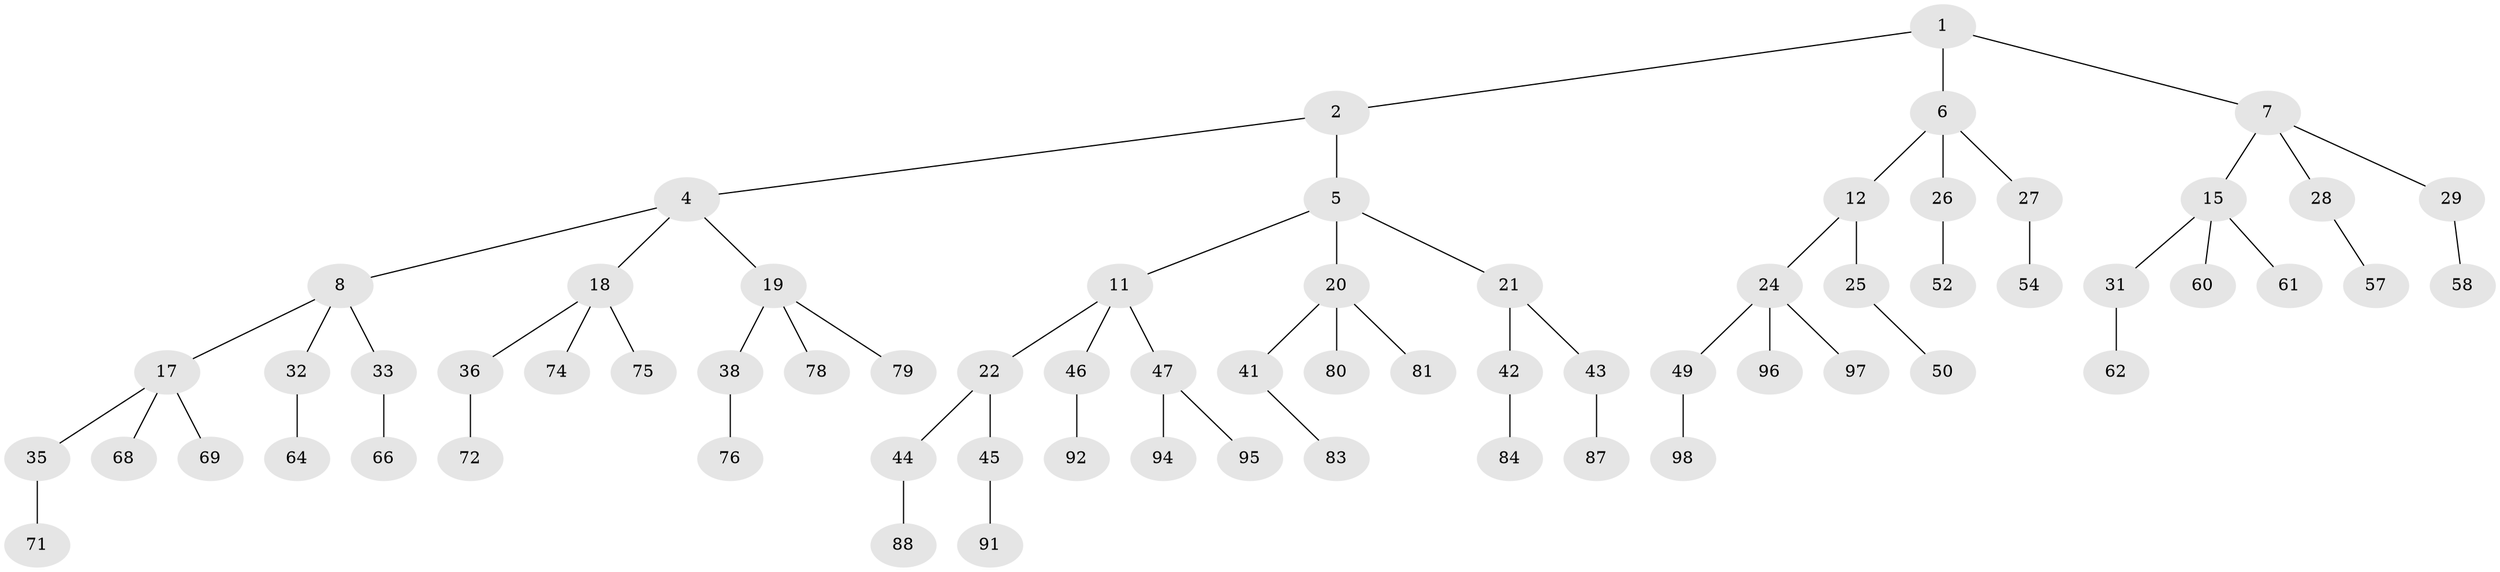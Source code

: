 // original degree distribution, {2: 0.02, 3: 0.48, 1: 0.5}
// Generated by graph-tools (version 1.1) at 2025/11/02/21/25 10:11:11]
// undirected, 68 vertices, 67 edges
graph export_dot {
graph [start="1"]
  node [color=gray90,style=filled];
  1 [super="+3"];
  2 [latent=1];
  4 [latent=0.5,super="+9"];
  5 [latent=0.5,super="+10"];
  6 [latent=0.5,super="+13"];
  7 [latent=0.5,super="+14"];
  8 [latent=0.333333,super="+16"];
  11 [latent=0.333333,super="+23"];
  12 [latent=0.333333];
  15 [latent=0.333333,super="+30"];
  17 [latent=0.25,super="+34"];
  18 [latent=0.25,super="+37"];
  19 [latent=0.25,super="+39"];
  20 [latent=0.25,super="+40"];
  21 [latent=0.25];
  22 [latent=0.25];
  24 [latent=0.25,super="+48"];
  25 [latent=0.25,super="+51"];
  26 [latent=0.25,super="+53"];
  27 [latent=0.25,super="+55"];
  28 [latent=0.25,super="+56"];
  29 [latent=0.25,super="+59"];
  31 [latent=0.25,super="+63"];
  32 [latent=0.2,super="+65"];
  33 [latent=0.2,super="+67"];
  35 [latent=0.2,super="+70"];
  36 [latent=0.2,super="+73"];
  38 [latent=0.2,super="+77"];
  41 [latent=0.2,super="+82"];
  42 [latent=0.2,super="+85"];
  43 [latent=0.2,super="+86"];
  44 [latent=0.2,super="+89"];
  45 [latent=0.2,super="+90"];
  46 [latent=0.2,super="+93"];
  47 [latent=0.2];
  49 [latent=0.2,super="+99"];
  50 [latent=0.2,super="+100"];
  52 [latent=0.2];
  54 [latent=0.2];
  57 [latent=0.2];
  58 [latent=0.2];
  60 [latent=0.2];
  61 [latent=0.2];
  62 [latent=0.2];
  64 [latent=0.166667];
  66 [latent=0.166667];
  68 [latent=0.166667];
  69 [latent=0.166667];
  71 [latent=0.166667];
  72 [latent=0.166667];
  74 [latent=0.166667];
  75 [latent=0.166667];
  76 [latent=0.166667];
  78 [latent=0.166667];
  79 [latent=0.166667];
  80 [latent=0.166667];
  81 [latent=0.166667];
  83 [latent=0.166667];
  84 [latent=0.166667];
  87 [latent=0.166667];
  88 [latent=0.166667];
  91 [latent=0.166667];
  92 [latent=0.166667];
  94 [latent=0.166667];
  95 [latent=0.166667];
  96 [latent=0.166667];
  97 [latent=0.166667];
  98 [latent=0.166667];
  1 -- 2;
  1 -- 6;
  1 -- 7;
  2 -- 4;
  2 -- 5;
  4 -- 8;
  4 -- 18;
  4 -- 19;
  5 -- 11;
  5 -- 21;
  5 -- 20;
  6 -- 12;
  6 -- 26;
  6 -- 27;
  7 -- 15;
  7 -- 28;
  7 -- 29;
  8 -- 17;
  8 -- 33;
  8 -- 32;
  11 -- 22;
  11 -- 46;
  11 -- 47;
  12 -- 24;
  12 -- 25;
  15 -- 31;
  15 -- 60;
  15 -- 61;
  17 -- 35;
  17 -- 68;
  17 -- 69;
  18 -- 36;
  18 -- 75;
  18 -- 74;
  19 -- 38;
  19 -- 78;
  19 -- 79;
  20 -- 41;
  20 -- 80;
  20 -- 81;
  21 -- 42;
  21 -- 43;
  22 -- 44;
  22 -- 45;
  24 -- 49;
  24 -- 97;
  24 -- 96;
  25 -- 50;
  26 -- 52;
  27 -- 54;
  28 -- 57;
  29 -- 58;
  31 -- 62;
  32 -- 64;
  33 -- 66;
  35 -- 71;
  36 -- 72;
  38 -- 76;
  41 -- 83;
  42 -- 84;
  43 -- 87;
  44 -- 88;
  45 -- 91;
  46 -- 92;
  47 -- 94;
  47 -- 95;
  49 -- 98;
}
